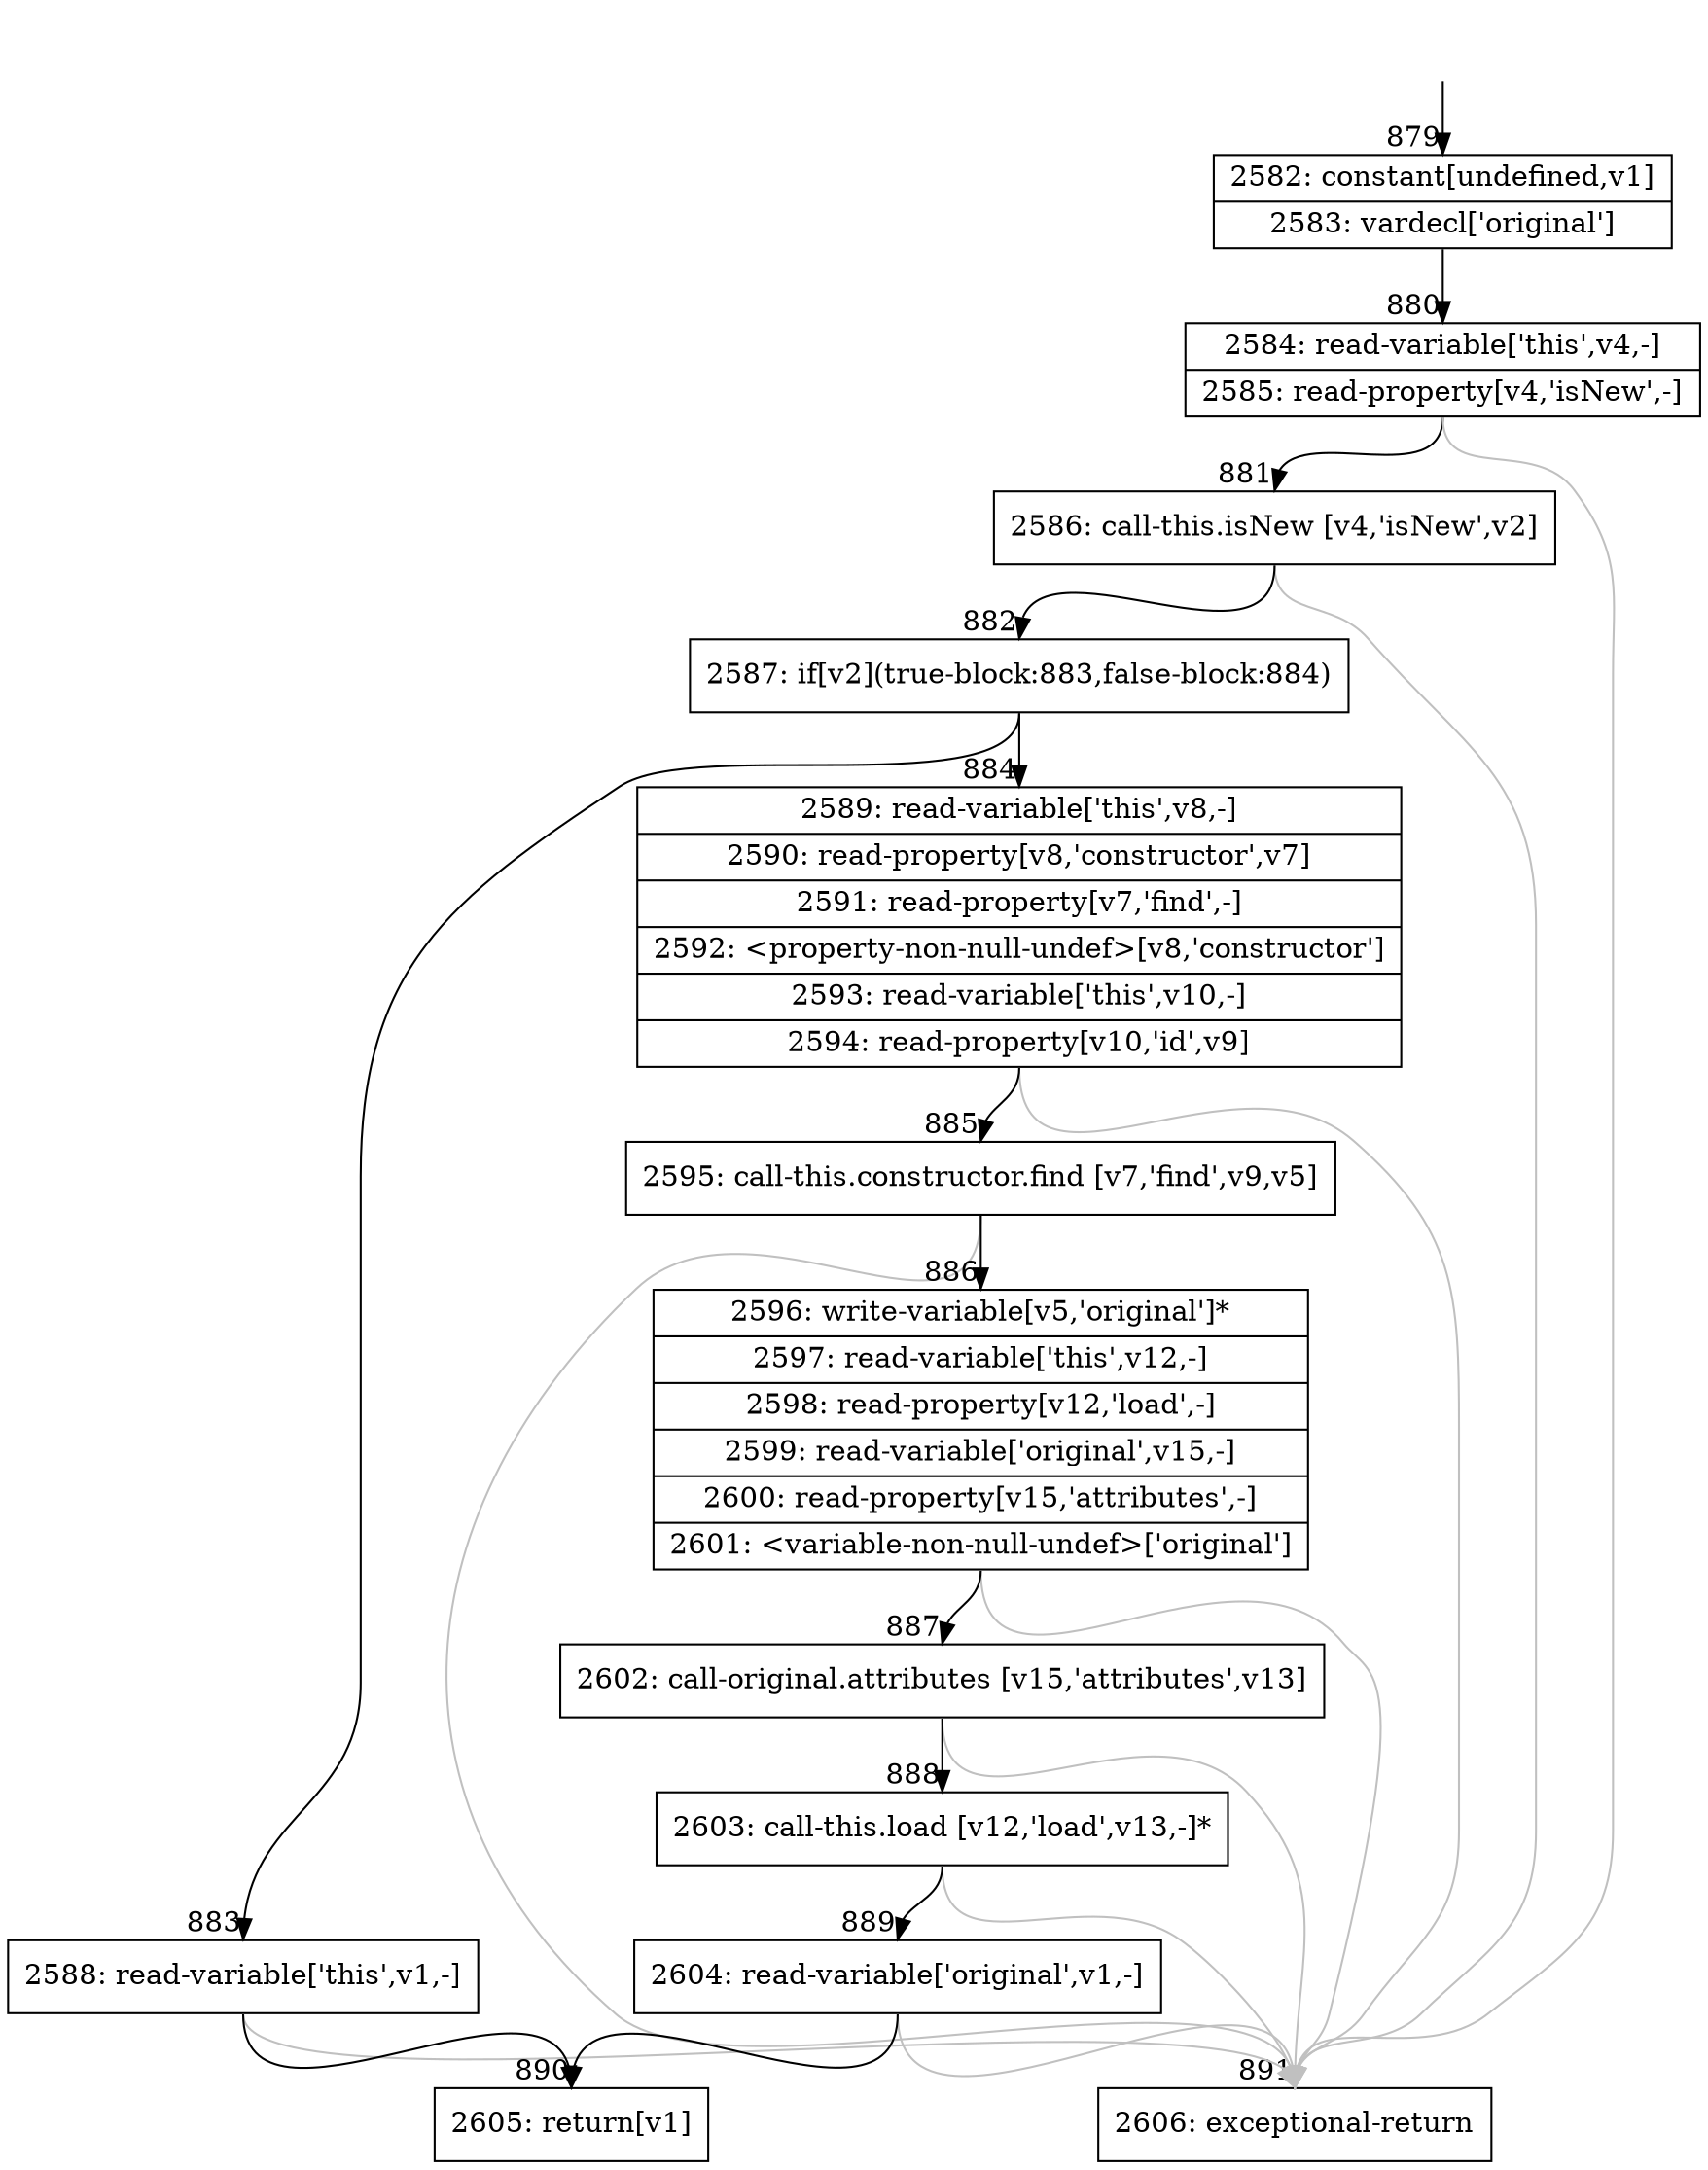 digraph {
rankdir="TD"
BB_entry77[shape=none,label=""];
BB_entry77 -> BB879 [tailport=s, headport=n, headlabel="    879"]
BB879 [shape=record label="{2582: constant[undefined,v1]|2583: vardecl['original']}" ] 
BB879 -> BB880 [tailport=s, headport=n, headlabel="      880"]
BB880 [shape=record label="{2584: read-variable['this',v4,-]|2585: read-property[v4,'isNew',-]}" ] 
BB880 -> BB881 [tailport=s, headport=n, headlabel="      881"]
BB880 -> BB891 [tailport=s, headport=n, color=gray, headlabel="      891"]
BB881 [shape=record label="{2586: call-this.isNew [v4,'isNew',v2]}" ] 
BB881 -> BB882 [tailport=s, headport=n, headlabel="      882"]
BB881 -> BB891 [tailport=s, headport=n, color=gray]
BB882 [shape=record label="{2587: if[v2](true-block:883,false-block:884)}" ] 
BB882 -> BB883 [tailport=s, headport=n, headlabel="      883"]
BB882 -> BB884 [tailport=s, headport=n, headlabel="      884"]
BB883 [shape=record label="{2588: read-variable['this',v1,-]}" ] 
BB883 -> BB890 [tailport=s, headport=n, headlabel="      890"]
BB883 -> BB891 [tailport=s, headport=n, color=gray]
BB884 [shape=record label="{2589: read-variable['this',v8,-]|2590: read-property[v8,'constructor',v7]|2591: read-property[v7,'find',-]|2592: \<property-non-null-undef\>[v8,'constructor']|2593: read-variable['this',v10,-]|2594: read-property[v10,'id',v9]}" ] 
BB884 -> BB885 [tailport=s, headport=n, headlabel="      885"]
BB884 -> BB891 [tailport=s, headport=n, color=gray]
BB885 [shape=record label="{2595: call-this.constructor.find [v7,'find',v9,v5]}" ] 
BB885 -> BB886 [tailport=s, headport=n, headlabel="      886"]
BB885 -> BB891 [tailport=s, headport=n, color=gray]
BB886 [shape=record label="{2596: write-variable[v5,'original']*|2597: read-variable['this',v12,-]|2598: read-property[v12,'load',-]|2599: read-variable['original',v15,-]|2600: read-property[v15,'attributes',-]|2601: \<variable-non-null-undef\>['original']}" ] 
BB886 -> BB887 [tailport=s, headport=n, headlabel="      887"]
BB886 -> BB891 [tailport=s, headport=n, color=gray]
BB887 [shape=record label="{2602: call-original.attributes [v15,'attributes',v13]}" ] 
BB887 -> BB888 [tailport=s, headport=n, headlabel="      888"]
BB887 -> BB891 [tailport=s, headport=n, color=gray]
BB888 [shape=record label="{2603: call-this.load [v12,'load',v13,-]*}" ] 
BB888 -> BB889 [tailport=s, headport=n, headlabel="      889"]
BB888 -> BB891 [tailport=s, headport=n, color=gray]
BB889 [shape=record label="{2604: read-variable['original',v1,-]}" ] 
BB889 -> BB890 [tailport=s, headport=n]
BB889 -> BB891 [tailport=s, headport=n, color=gray]
BB890 [shape=record label="{2605: return[v1]}" ] 
BB891 [shape=record label="{2606: exceptional-return}" ] 
//#$~ 766
}
